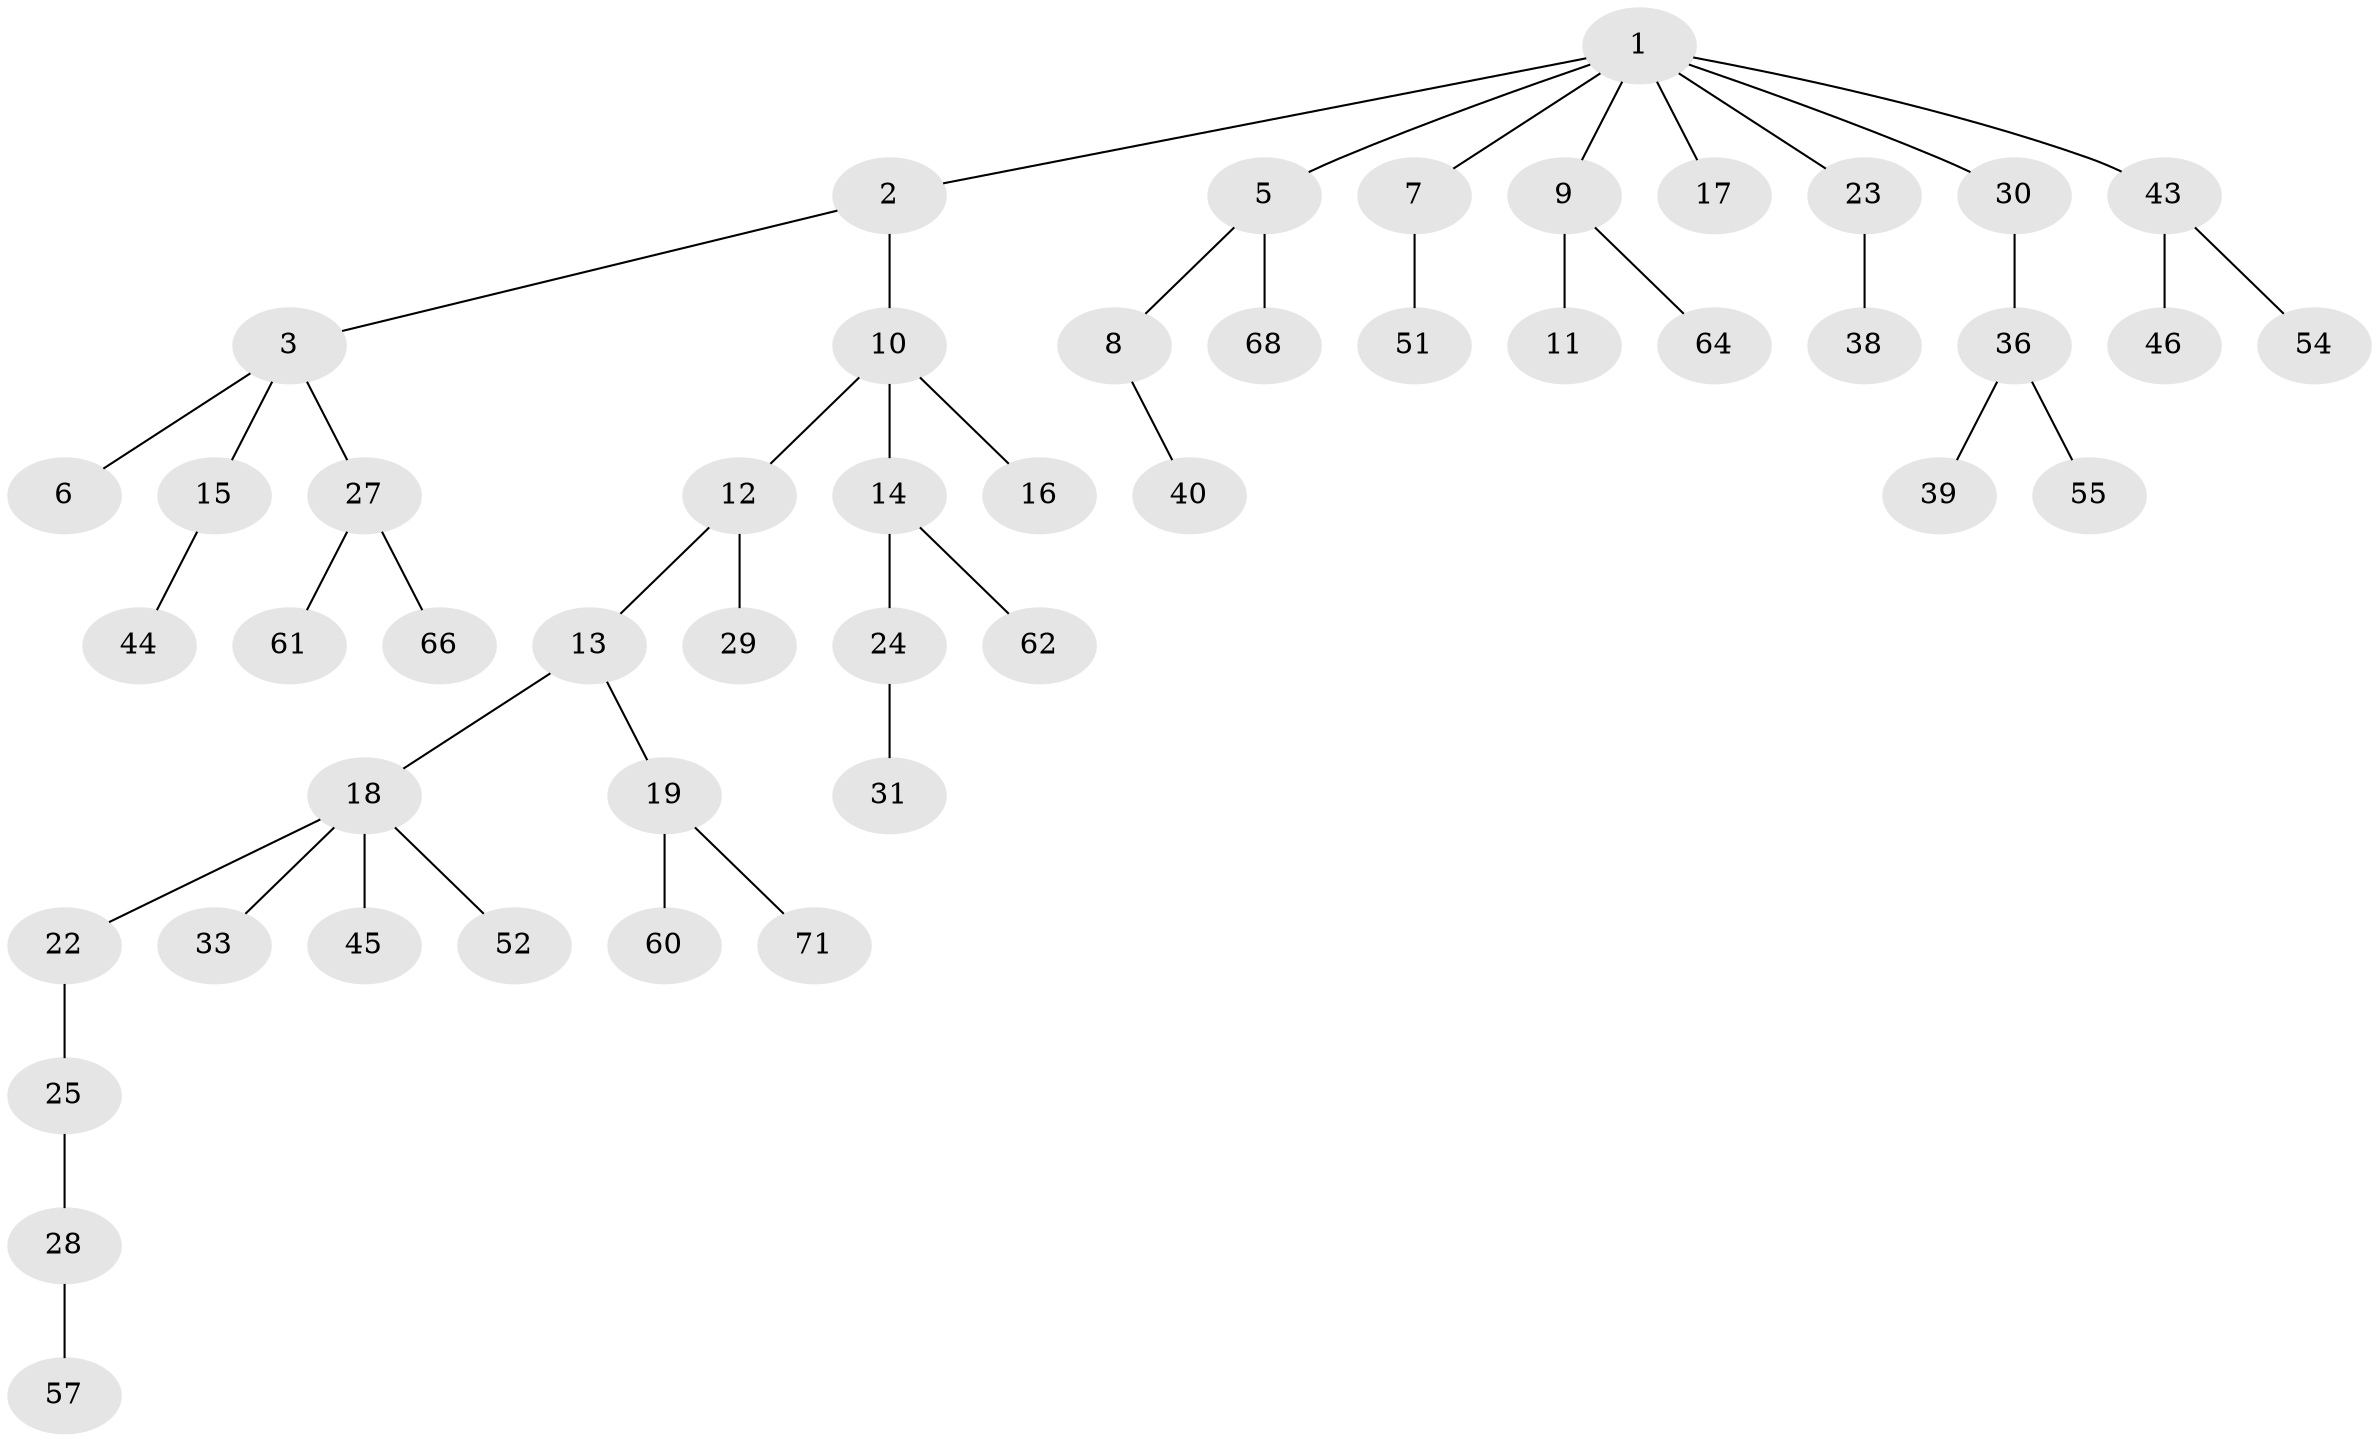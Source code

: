 // Generated by graph-tools (version 1.1) at 2025/52/02/27/25 19:52:13]
// undirected, 48 vertices, 47 edges
graph export_dot {
graph [start="1"]
  node [color=gray90,style=filled];
  1 [super="+4"];
  2;
  3 [super="+67"];
  5 [super="+35"];
  6;
  7;
  8 [super="+20"];
  9 [super="+75"];
  10 [super="+59"];
  11 [super="+73"];
  12 [super="+41"];
  13;
  14 [super="+21"];
  15 [super="+34"];
  16 [super="+47"];
  17;
  18 [super="+26"];
  19 [super="+32"];
  22;
  23 [super="+49"];
  24 [super="+63"];
  25 [super="+65"];
  27 [super="+37"];
  28;
  29 [super="+42"];
  30 [super="+70"];
  31 [super="+50"];
  33;
  36 [super="+58"];
  38;
  39;
  40;
  43;
  44;
  45;
  46 [super="+48"];
  51 [super="+53"];
  52;
  54 [super="+56"];
  55 [super="+69"];
  57 [super="+72"];
  60;
  61;
  62;
  64;
  66;
  68 [super="+74"];
  71;
  1 -- 2;
  1 -- 5;
  1 -- 7;
  1 -- 17;
  1 -- 23;
  1 -- 9;
  1 -- 43;
  1 -- 30;
  2 -- 3;
  2 -- 10;
  3 -- 6;
  3 -- 15;
  3 -- 27;
  5 -- 8;
  5 -- 68;
  7 -- 51;
  8 -- 40;
  9 -- 11;
  9 -- 64;
  10 -- 12;
  10 -- 14;
  10 -- 16;
  12 -- 13;
  12 -- 29;
  13 -- 18;
  13 -- 19;
  14 -- 62;
  14 -- 24;
  15 -- 44;
  18 -- 22;
  18 -- 45;
  18 -- 33;
  18 -- 52;
  19 -- 60;
  19 -- 71;
  22 -- 25;
  23 -- 38;
  24 -- 31;
  25 -- 28;
  27 -- 61;
  27 -- 66;
  28 -- 57;
  30 -- 36;
  36 -- 39;
  36 -- 55;
  43 -- 46;
  43 -- 54;
}
